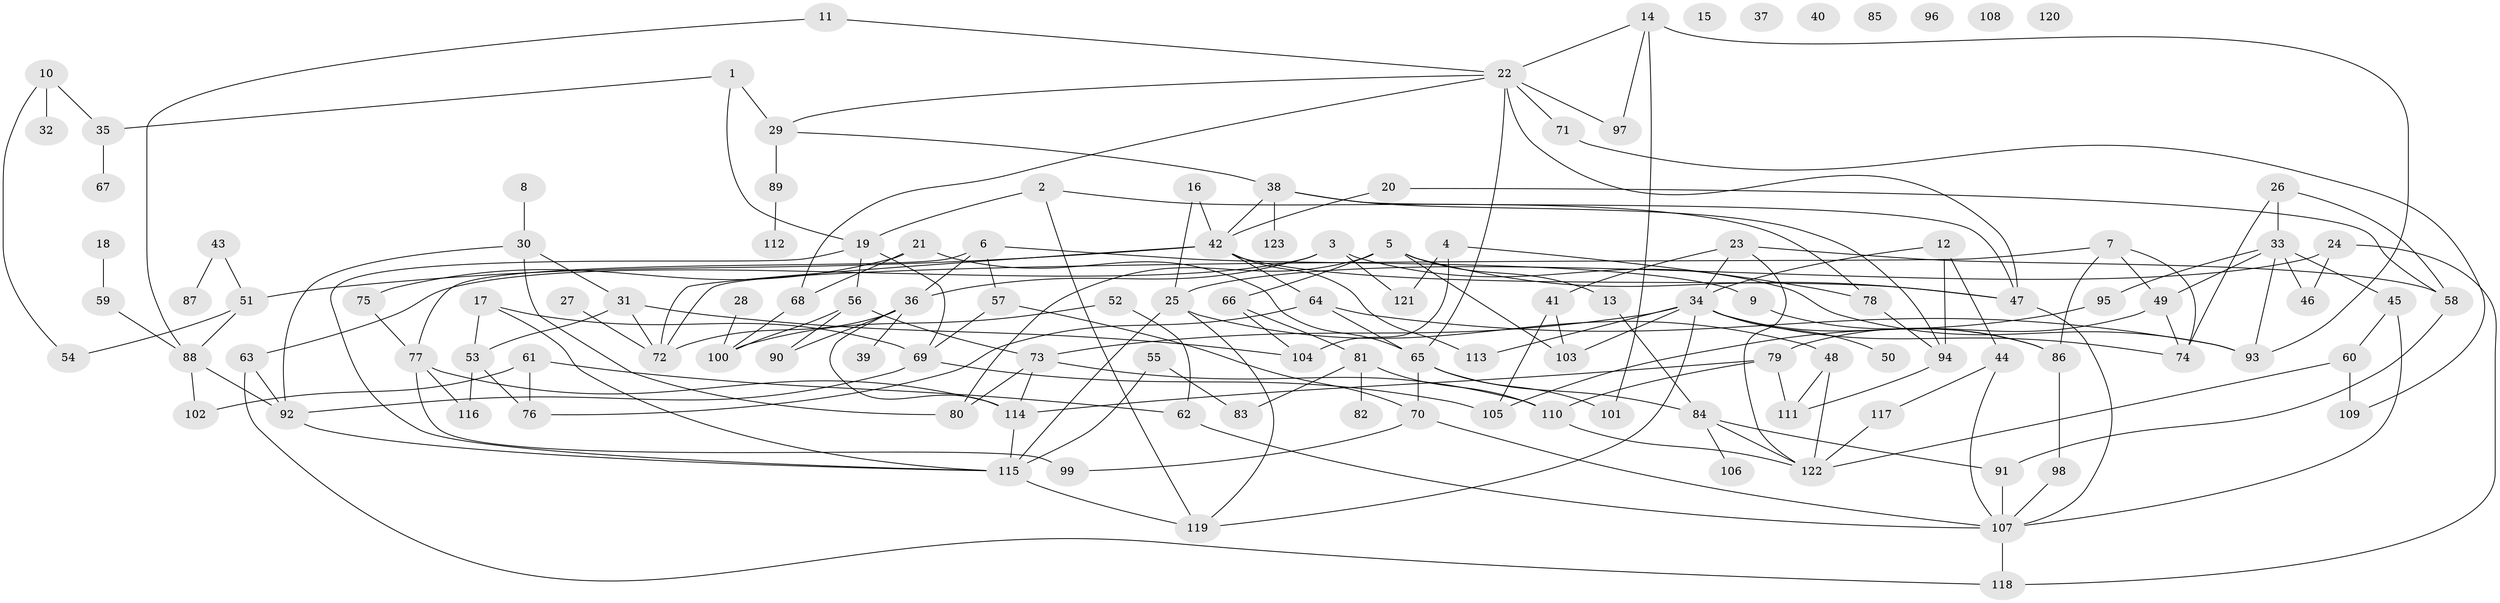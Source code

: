 // Generated by graph-tools (version 1.1) at 2025/40/03/09/25 04:40:06]
// undirected, 123 vertices, 191 edges
graph export_dot {
graph [start="1"]
  node [color=gray90,style=filled];
  1;
  2;
  3;
  4;
  5;
  6;
  7;
  8;
  9;
  10;
  11;
  12;
  13;
  14;
  15;
  16;
  17;
  18;
  19;
  20;
  21;
  22;
  23;
  24;
  25;
  26;
  27;
  28;
  29;
  30;
  31;
  32;
  33;
  34;
  35;
  36;
  37;
  38;
  39;
  40;
  41;
  42;
  43;
  44;
  45;
  46;
  47;
  48;
  49;
  50;
  51;
  52;
  53;
  54;
  55;
  56;
  57;
  58;
  59;
  60;
  61;
  62;
  63;
  64;
  65;
  66;
  67;
  68;
  69;
  70;
  71;
  72;
  73;
  74;
  75;
  76;
  77;
  78;
  79;
  80;
  81;
  82;
  83;
  84;
  85;
  86;
  87;
  88;
  89;
  90;
  91;
  92;
  93;
  94;
  95;
  96;
  97;
  98;
  99;
  100;
  101;
  102;
  103;
  104;
  105;
  106;
  107;
  108;
  109;
  110;
  111;
  112;
  113;
  114;
  115;
  116;
  117;
  118;
  119;
  120;
  121;
  122;
  123;
  1 -- 19;
  1 -- 29;
  1 -- 35;
  2 -- 19;
  2 -- 78;
  2 -- 119;
  3 -- 36;
  3 -- 63;
  3 -- 93;
  3 -- 121;
  4 -- 78;
  4 -- 104;
  4 -- 121;
  5 -- 13;
  5 -- 47;
  5 -- 66;
  5 -- 80;
  5 -- 103;
  6 -- 9;
  6 -- 36;
  6 -- 57;
  6 -- 77;
  7 -- 49;
  7 -- 72;
  7 -- 74;
  7 -- 86;
  8 -- 30;
  9 -- 86;
  10 -- 32;
  10 -- 35;
  10 -- 54;
  11 -- 22;
  11 -- 88;
  12 -- 34;
  12 -- 44;
  12 -- 94;
  13 -- 84;
  14 -- 22;
  14 -- 93;
  14 -- 97;
  14 -- 101;
  16 -- 25;
  16 -- 42;
  17 -- 53;
  17 -- 69;
  17 -- 115;
  18 -- 59;
  19 -- 56;
  19 -- 69;
  19 -- 115;
  20 -- 42;
  20 -- 58;
  21 -- 65;
  21 -- 68;
  21 -- 75;
  22 -- 29;
  22 -- 47;
  22 -- 65;
  22 -- 68;
  22 -- 71;
  22 -- 97;
  23 -- 34;
  23 -- 41;
  23 -- 58;
  23 -- 122;
  24 -- 25;
  24 -- 46;
  24 -- 118;
  25 -- 48;
  25 -- 115;
  25 -- 119;
  26 -- 33;
  26 -- 58;
  26 -- 74;
  27 -- 72;
  28 -- 100;
  29 -- 38;
  29 -- 89;
  30 -- 31;
  30 -- 80;
  30 -- 92;
  31 -- 53;
  31 -- 72;
  31 -- 104;
  33 -- 45;
  33 -- 46;
  33 -- 49;
  33 -- 93;
  33 -- 95;
  34 -- 50;
  34 -- 73;
  34 -- 74;
  34 -- 86;
  34 -- 103;
  34 -- 113;
  34 -- 119;
  35 -- 67;
  36 -- 39;
  36 -- 72;
  36 -- 90;
  36 -- 114;
  38 -- 42;
  38 -- 47;
  38 -- 94;
  38 -- 123;
  41 -- 103;
  41 -- 105;
  42 -- 47;
  42 -- 51;
  42 -- 64;
  42 -- 72;
  42 -- 113;
  43 -- 51;
  43 -- 87;
  44 -- 107;
  44 -- 117;
  45 -- 60;
  45 -- 107;
  47 -- 107;
  48 -- 111;
  48 -- 122;
  49 -- 74;
  49 -- 79;
  51 -- 54;
  51 -- 88;
  52 -- 62;
  52 -- 100;
  53 -- 76;
  53 -- 116;
  55 -- 83;
  55 -- 115;
  56 -- 73;
  56 -- 90;
  56 -- 100;
  57 -- 69;
  57 -- 70;
  58 -- 91;
  59 -- 88;
  60 -- 109;
  60 -- 122;
  61 -- 62;
  61 -- 76;
  61 -- 102;
  62 -- 107;
  63 -- 92;
  63 -- 118;
  64 -- 65;
  64 -- 76;
  64 -- 93;
  65 -- 70;
  65 -- 84;
  65 -- 101;
  66 -- 81;
  66 -- 104;
  68 -- 100;
  69 -- 92;
  69 -- 105;
  70 -- 99;
  70 -- 107;
  71 -- 109;
  73 -- 80;
  73 -- 110;
  73 -- 114;
  75 -- 77;
  77 -- 99;
  77 -- 114;
  77 -- 116;
  78 -- 94;
  79 -- 110;
  79 -- 111;
  79 -- 114;
  81 -- 82;
  81 -- 83;
  81 -- 110;
  84 -- 91;
  84 -- 106;
  84 -- 122;
  86 -- 98;
  88 -- 92;
  88 -- 102;
  89 -- 112;
  91 -- 107;
  92 -- 115;
  94 -- 111;
  95 -- 105;
  98 -- 107;
  107 -- 118;
  110 -- 122;
  114 -- 115;
  115 -- 119;
  117 -- 122;
}
